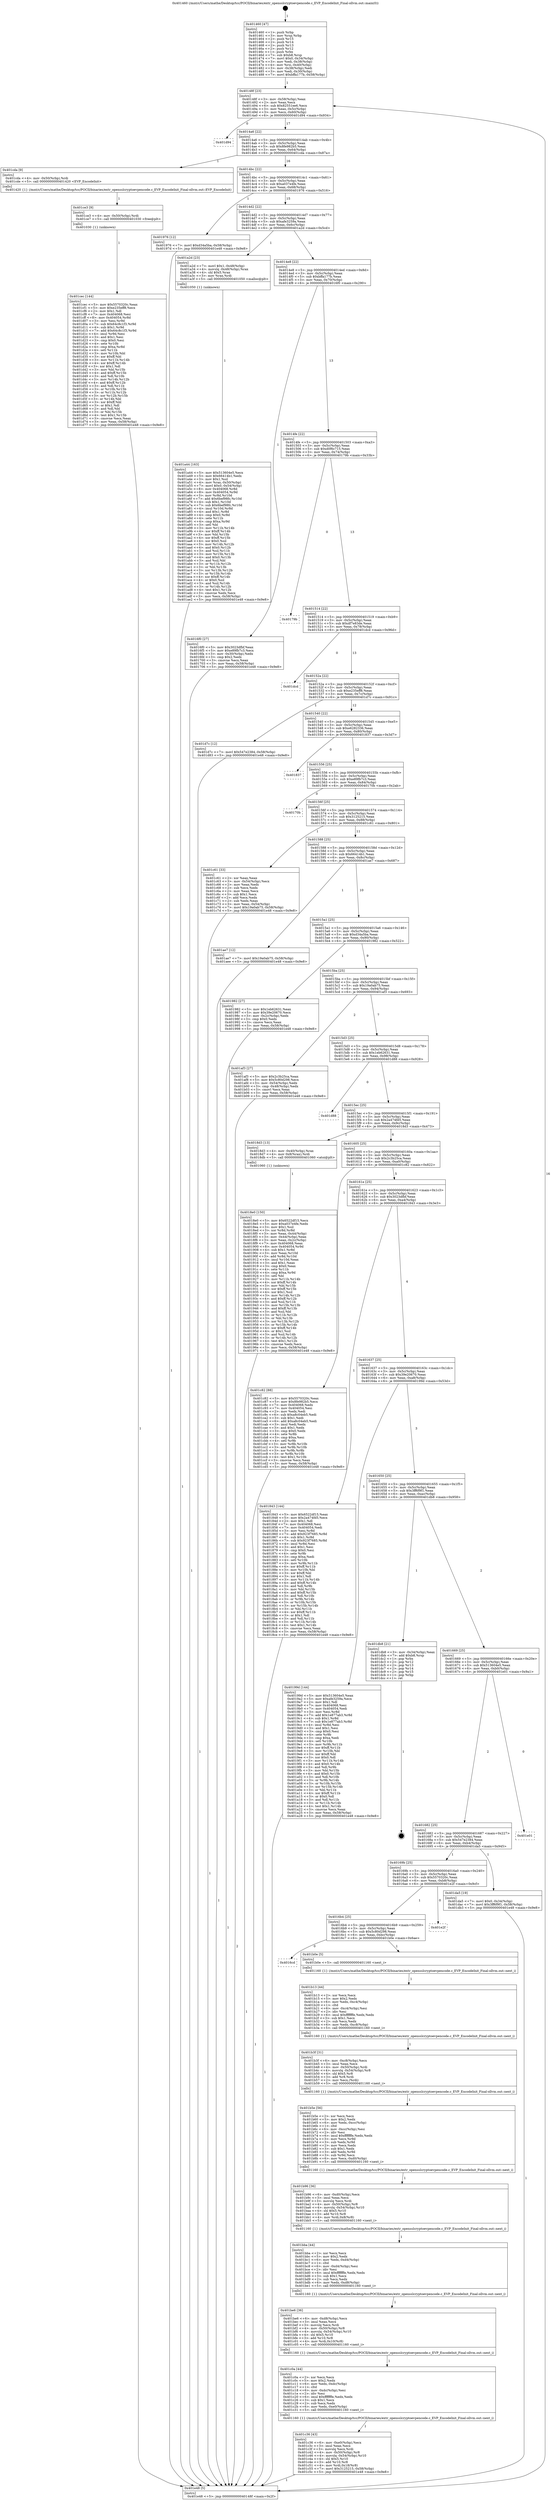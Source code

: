 digraph "0x401460" {
  label = "0x401460 (/mnt/c/Users/mathe/Desktop/tcc/POCII/binaries/extr_opensslcryptoevpencode.c_EVP_EncodeInit_Final-ollvm.out::main(0))"
  labelloc = "t"
  node[shape=record]

  Entry [label="",width=0.3,height=0.3,shape=circle,fillcolor=black,style=filled]
  "0x40148f" [label="{
     0x40148f [23]\l
     | [instrs]\l
     &nbsp;&nbsp;0x40148f \<+3\>: mov -0x58(%rbp),%eax\l
     &nbsp;&nbsp;0x401492 \<+2\>: mov %eax,%ecx\l
     &nbsp;&nbsp;0x401494 \<+6\>: sub $0x82551ee6,%ecx\l
     &nbsp;&nbsp;0x40149a \<+3\>: mov %eax,-0x5c(%rbp)\l
     &nbsp;&nbsp;0x40149d \<+3\>: mov %ecx,-0x60(%rbp)\l
     &nbsp;&nbsp;0x4014a0 \<+6\>: je 0000000000401d94 \<main+0x934\>\l
  }"]
  "0x401d94" [label="{
     0x401d94\l
  }", style=dashed]
  "0x4014a6" [label="{
     0x4014a6 [22]\l
     | [instrs]\l
     &nbsp;&nbsp;0x4014a6 \<+5\>: jmp 00000000004014ab \<main+0x4b\>\l
     &nbsp;&nbsp;0x4014ab \<+3\>: mov -0x5c(%rbp),%eax\l
     &nbsp;&nbsp;0x4014ae \<+5\>: sub $0x8fe982b5,%eax\l
     &nbsp;&nbsp;0x4014b3 \<+3\>: mov %eax,-0x64(%rbp)\l
     &nbsp;&nbsp;0x4014b6 \<+6\>: je 0000000000401cda \<main+0x87a\>\l
  }"]
  Exit [label="",width=0.3,height=0.3,shape=circle,fillcolor=black,style=filled,peripheries=2]
  "0x401cda" [label="{
     0x401cda [9]\l
     | [instrs]\l
     &nbsp;&nbsp;0x401cda \<+4\>: mov -0x50(%rbp),%rdi\l
     &nbsp;&nbsp;0x401cde \<+5\>: call 0000000000401420 \<EVP_EncodeInit\>\l
     | [calls]\l
     &nbsp;&nbsp;0x401420 \{1\} (/mnt/c/Users/mathe/Desktop/tcc/POCII/binaries/extr_opensslcryptoevpencode.c_EVP_EncodeInit_Final-ollvm.out::EVP_EncodeInit)\l
  }"]
  "0x4014bc" [label="{
     0x4014bc [22]\l
     | [instrs]\l
     &nbsp;&nbsp;0x4014bc \<+5\>: jmp 00000000004014c1 \<main+0x61\>\l
     &nbsp;&nbsp;0x4014c1 \<+3\>: mov -0x5c(%rbp),%eax\l
     &nbsp;&nbsp;0x4014c4 \<+5\>: sub $0xa037e4fe,%eax\l
     &nbsp;&nbsp;0x4014c9 \<+3\>: mov %eax,-0x68(%rbp)\l
     &nbsp;&nbsp;0x4014cc \<+6\>: je 0000000000401976 \<main+0x516\>\l
  }"]
  "0x401cec" [label="{
     0x401cec [144]\l
     | [instrs]\l
     &nbsp;&nbsp;0x401cec \<+5\>: mov $0x5570320c,%eax\l
     &nbsp;&nbsp;0x401cf1 \<+5\>: mov $0xe235eff8,%ecx\l
     &nbsp;&nbsp;0x401cf6 \<+2\>: mov $0x1,%dl\l
     &nbsp;&nbsp;0x401cf8 \<+7\>: mov 0x404068,%esi\l
     &nbsp;&nbsp;0x401cff \<+8\>: mov 0x404054,%r8d\l
     &nbsp;&nbsp;0x401d07 \<+3\>: mov %esi,%r9d\l
     &nbsp;&nbsp;0x401d0a \<+7\>: sub $0x64c8c1f3,%r9d\l
     &nbsp;&nbsp;0x401d11 \<+4\>: sub $0x1,%r9d\l
     &nbsp;&nbsp;0x401d15 \<+7\>: add $0x64c8c1f3,%r9d\l
     &nbsp;&nbsp;0x401d1c \<+4\>: imul %r9d,%esi\l
     &nbsp;&nbsp;0x401d20 \<+3\>: and $0x1,%esi\l
     &nbsp;&nbsp;0x401d23 \<+3\>: cmp $0x0,%esi\l
     &nbsp;&nbsp;0x401d26 \<+4\>: sete %r10b\l
     &nbsp;&nbsp;0x401d2a \<+4\>: cmp $0xa,%r8d\l
     &nbsp;&nbsp;0x401d2e \<+4\>: setl %r11b\l
     &nbsp;&nbsp;0x401d32 \<+3\>: mov %r10b,%bl\l
     &nbsp;&nbsp;0x401d35 \<+3\>: xor $0xff,%bl\l
     &nbsp;&nbsp;0x401d38 \<+3\>: mov %r11b,%r14b\l
     &nbsp;&nbsp;0x401d3b \<+4\>: xor $0xff,%r14b\l
     &nbsp;&nbsp;0x401d3f \<+3\>: xor $0x1,%dl\l
     &nbsp;&nbsp;0x401d42 \<+3\>: mov %bl,%r15b\l
     &nbsp;&nbsp;0x401d45 \<+4\>: and $0xff,%r15b\l
     &nbsp;&nbsp;0x401d49 \<+3\>: and %dl,%r10b\l
     &nbsp;&nbsp;0x401d4c \<+3\>: mov %r14b,%r12b\l
     &nbsp;&nbsp;0x401d4f \<+4\>: and $0xff,%r12b\l
     &nbsp;&nbsp;0x401d53 \<+3\>: and %dl,%r11b\l
     &nbsp;&nbsp;0x401d56 \<+3\>: or %r10b,%r15b\l
     &nbsp;&nbsp;0x401d59 \<+3\>: or %r11b,%r12b\l
     &nbsp;&nbsp;0x401d5c \<+3\>: xor %r12b,%r15b\l
     &nbsp;&nbsp;0x401d5f \<+3\>: or %r14b,%bl\l
     &nbsp;&nbsp;0x401d62 \<+3\>: xor $0xff,%bl\l
     &nbsp;&nbsp;0x401d65 \<+3\>: or $0x1,%dl\l
     &nbsp;&nbsp;0x401d68 \<+2\>: and %dl,%bl\l
     &nbsp;&nbsp;0x401d6a \<+3\>: or %bl,%r15b\l
     &nbsp;&nbsp;0x401d6d \<+4\>: test $0x1,%r15b\l
     &nbsp;&nbsp;0x401d71 \<+3\>: cmovne %ecx,%eax\l
     &nbsp;&nbsp;0x401d74 \<+3\>: mov %eax,-0x58(%rbp)\l
     &nbsp;&nbsp;0x401d77 \<+5\>: jmp 0000000000401e48 \<main+0x9e8\>\l
  }"]
  "0x401976" [label="{
     0x401976 [12]\l
     | [instrs]\l
     &nbsp;&nbsp;0x401976 \<+7\>: movl $0xd34a5ba,-0x58(%rbp)\l
     &nbsp;&nbsp;0x40197d \<+5\>: jmp 0000000000401e48 \<main+0x9e8\>\l
  }"]
  "0x4014d2" [label="{
     0x4014d2 [22]\l
     | [instrs]\l
     &nbsp;&nbsp;0x4014d2 \<+5\>: jmp 00000000004014d7 \<main+0x77\>\l
     &nbsp;&nbsp;0x4014d7 \<+3\>: mov -0x5c(%rbp),%eax\l
     &nbsp;&nbsp;0x4014da \<+5\>: sub $0xafe3259a,%eax\l
     &nbsp;&nbsp;0x4014df \<+3\>: mov %eax,-0x6c(%rbp)\l
     &nbsp;&nbsp;0x4014e2 \<+6\>: je 0000000000401a2d \<main+0x5cd\>\l
  }"]
  "0x401ce3" [label="{
     0x401ce3 [9]\l
     | [instrs]\l
     &nbsp;&nbsp;0x401ce3 \<+4\>: mov -0x50(%rbp),%rdi\l
     &nbsp;&nbsp;0x401ce7 \<+5\>: call 0000000000401030 \<free@plt\>\l
     | [calls]\l
     &nbsp;&nbsp;0x401030 \{1\} (unknown)\l
  }"]
  "0x401a2d" [label="{
     0x401a2d [23]\l
     | [instrs]\l
     &nbsp;&nbsp;0x401a2d \<+7\>: movl $0x1,-0x48(%rbp)\l
     &nbsp;&nbsp;0x401a34 \<+4\>: movslq -0x48(%rbp),%rax\l
     &nbsp;&nbsp;0x401a38 \<+4\>: shl $0x5,%rax\l
     &nbsp;&nbsp;0x401a3c \<+3\>: mov %rax,%rdi\l
     &nbsp;&nbsp;0x401a3f \<+5\>: call 0000000000401050 \<malloc@plt\>\l
     | [calls]\l
     &nbsp;&nbsp;0x401050 \{1\} (unknown)\l
  }"]
  "0x4014e8" [label="{
     0x4014e8 [22]\l
     | [instrs]\l
     &nbsp;&nbsp;0x4014e8 \<+5\>: jmp 00000000004014ed \<main+0x8d\>\l
     &nbsp;&nbsp;0x4014ed \<+3\>: mov -0x5c(%rbp),%eax\l
     &nbsp;&nbsp;0x4014f0 \<+5\>: sub $0xbffa177b,%eax\l
     &nbsp;&nbsp;0x4014f5 \<+3\>: mov %eax,-0x70(%rbp)\l
     &nbsp;&nbsp;0x4014f8 \<+6\>: je 00000000004016f0 \<main+0x290\>\l
  }"]
  "0x401c36" [label="{
     0x401c36 [43]\l
     | [instrs]\l
     &nbsp;&nbsp;0x401c36 \<+6\>: mov -0xe0(%rbp),%ecx\l
     &nbsp;&nbsp;0x401c3c \<+3\>: imul %eax,%ecx\l
     &nbsp;&nbsp;0x401c3f \<+3\>: movslq %ecx,%rdi\l
     &nbsp;&nbsp;0x401c42 \<+4\>: mov -0x50(%rbp),%r8\l
     &nbsp;&nbsp;0x401c46 \<+4\>: movslq -0x54(%rbp),%r10\l
     &nbsp;&nbsp;0x401c4a \<+4\>: shl $0x5,%r10\l
     &nbsp;&nbsp;0x401c4e \<+3\>: add %r10,%r8\l
     &nbsp;&nbsp;0x401c51 \<+4\>: mov %rdi,0x18(%r8)\l
     &nbsp;&nbsp;0x401c55 \<+7\>: movl $0x3125215,-0x58(%rbp)\l
     &nbsp;&nbsp;0x401c5c \<+5\>: jmp 0000000000401e48 \<main+0x9e8\>\l
  }"]
  "0x4016f0" [label="{
     0x4016f0 [27]\l
     | [instrs]\l
     &nbsp;&nbsp;0x4016f0 \<+5\>: mov $0x3023dfbf,%eax\l
     &nbsp;&nbsp;0x4016f5 \<+5\>: mov $0xe89fb7c3,%ecx\l
     &nbsp;&nbsp;0x4016fa \<+3\>: mov -0x30(%rbp),%edx\l
     &nbsp;&nbsp;0x4016fd \<+3\>: cmp $0x2,%edx\l
     &nbsp;&nbsp;0x401700 \<+3\>: cmovne %ecx,%eax\l
     &nbsp;&nbsp;0x401703 \<+3\>: mov %eax,-0x58(%rbp)\l
     &nbsp;&nbsp;0x401706 \<+5\>: jmp 0000000000401e48 \<main+0x9e8\>\l
  }"]
  "0x4014fe" [label="{
     0x4014fe [22]\l
     | [instrs]\l
     &nbsp;&nbsp;0x4014fe \<+5\>: jmp 0000000000401503 \<main+0xa3\>\l
     &nbsp;&nbsp;0x401503 \<+3\>: mov -0x5c(%rbp),%eax\l
     &nbsp;&nbsp;0x401506 \<+5\>: sub $0xd0f6c715,%eax\l
     &nbsp;&nbsp;0x40150b \<+3\>: mov %eax,-0x74(%rbp)\l
     &nbsp;&nbsp;0x40150e \<+6\>: je 000000000040179b \<main+0x33b\>\l
  }"]
  "0x401e48" [label="{
     0x401e48 [5]\l
     | [instrs]\l
     &nbsp;&nbsp;0x401e48 \<+5\>: jmp 000000000040148f \<main+0x2f\>\l
  }"]
  "0x401460" [label="{
     0x401460 [47]\l
     | [instrs]\l
     &nbsp;&nbsp;0x401460 \<+1\>: push %rbp\l
     &nbsp;&nbsp;0x401461 \<+3\>: mov %rsp,%rbp\l
     &nbsp;&nbsp;0x401464 \<+2\>: push %r15\l
     &nbsp;&nbsp;0x401466 \<+2\>: push %r14\l
     &nbsp;&nbsp;0x401468 \<+2\>: push %r13\l
     &nbsp;&nbsp;0x40146a \<+2\>: push %r12\l
     &nbsp;&nbsp;0x40146c \<+1\>: push %rbx\l
     &nbsp;&nbsp;0x40146d \<+7\>: sub $0xb8,%rsp\l
     &nbsp;&nbsp;0x401474 \<+7\>: movl $0x0,-0x34(%rbp)\l
     &nbsp;&nbsp;0x40147b \<+3\>: mov %edi,-0x38(%rbp)\l
     &nbsp;&nbsp;0x40147e \<+4\>: mov %rsi,-0x40(%rbp)\l
     &nbsp;&nbsp;0x401482 \<+3\>: mov -0x38(%rbp),%edi\l
     &nbsp;&nbsp;0x401485 \<+3\>: mov %edi,-0x30(%rbp)\l
     &nbsp;&nbsp;0x401488 \<+7\>: movl $0xbffa177b,-0x58(%rbp)\l
  }"]
  "0x401c0a" [label="{
     0x401c0a [44]\l
     | [instrs]\l
     &nbsp;&nbsp;0x401c0a \<+2\>: xor %ecx,%ecx\l
     &nbsp;&nbsp;0x401c0c \<+5\>: mov $0x2,%edx\l
     &nbsp;&nbsp;0x401c11 \<+6\>: mov %edx,-0xdc(%rbp)\l
     &nbsp;&nbsp;0x401c17 \<+1\>: cltd\l
     &nbsp;&nbsp;0x401c18 \<+6\>: mov -0xdc(%rbp),%esi\l
     &nbsp;&nbsp;0x401c1e \<+2\>: idiv %esi\l
     &nbsp;&nbsp;0x401c20 \<+6\>: imul $0xfffffffe,%edx,%edx\l
     &nbsp;&nbsp;0x401c26 \<+3\>: sub $0x1,%ecx\l
     &nbsp;&nbsp;0x401c29 \<+2\>: sub %ecx,%edx\l
     &nbsp;&nbsp;0x401c2b \<+6\>: mov %edx,-0xe0(%rbp)\l
     &nbsp;&nbsp;0x401c31 \<+5\>: call 0000000000401160 \<next_i\>\l
     | [calls]\l
     &nbsp;&nbsp;0x401160 \{1\} (/mnt/c/Users/mathe/Desktop/tcc/POCII/binaries/extr_opensslcryptoevpencode.c_EVP_EncodeInit_Final-ollvm.out::next_i)\l
  }"]
  "0x40179b" [label="{
     0x40179b\l
  }", style=dashed]
  "0x401514" [label="{
     0x401514 [22]\l
     | [instrs]\l
     &nbsp;&nbsp;0x401514 \<+5\>: jmp 0000000000401519 \<main+0xb9\>\l
     &nbsp;&nbsp;0x401519 \<+3\>: mov -0x5c(%rbp),%eax\l
     &nbsp;&nbsp;0x40151c \<+5\>: sub $0xdf7e83de,%eax\l
     &nbsp;&nbsp;0x401521 \<+3\>: mov %eax,-0x78(%rbp)\l
     &nbsp;&nbsp;0x401524 \<+6\>: je 0000000000401dcd \<main+0x96d\>\l
  }"]
  "0x401be6" [label="{
     0x401be6 [36]\l
     | [instrs]\l
     &nbsp;&nbsp;0x401be6 \<+6\>: mov -0xd8(%rbp),%ecx\l
     &nbsp;&nbsp;0x401bec \<+3\>: imul %eax,%ecx\l
     &nbsp;&nbsp;0x401bef \<+3\>: movslq %ecx,%rdi\l
     &nbsp;&nbsp;0x401bf2 \<+4\>: mov -0x50(%rbp),%r8\l
     &nbsp;&nbsp;0x401bf6 \<+4\>: movslq -0x54(%rbp),%r10\l
     &nbsp;&nbsp;0x401bfa \<+4\>: shl $0x5,%r10\l
     &nbsp;&nbsp;0x401bfe \<+3\>: add %r10,%r8\l
     &nbsp;&nbsp;0x401c01 \<+4\>: mov %rdi,0x10(%r8)\l
     &nbsp;&nbsp;0x401c05 \<+5\>: call 0000000000401160 \<next_i\>\l
     | [calls]\l
     &nbsp;&nbsp;0x401160 \{1\} (/mnt/c/Users/mathe/Desktop/tcc/POCII/binaries/extr_opensslcryptoevpencode.c_EVP_EncodeInit_Final-ollvm.out::next_i)\l
  }"]
  "0x401dcd" [label="{
     0x401dcd\l
  }", style=dashed]
  "0x40152a" [label="{
     0x40152a [22]\l
     | [instrs]\l
     &nbsp;&nbsp;0x40152a \<+5\>: jmp 000000000040152f \<main+0xcf\>\l
     &nbsp;&nbsp;0x40152f \<+3\>: mov -0x5c(%rbp),%eax\l
     &nbsp;&nbsp;0x401532 \<+5\>: sub $0xe235eff8,%eax\l
     &nbsp;&nbsp;0x401537 \<+3\>: mov %eax,-0x7c(%rbp)\l
     &nbsp;&nbsp;0x40153a \<+6\>: je 0000000000401d7c \<main+0x91c\>\l
  }"]
  "0x401bba" [label="{
     0x401bba [44]\l
     | [instrs]\l
     &nbsp;&nbsp;0x401bba \<+2\>: xor %ecx,%ecx\l
     &nbsp;&nbsp;0x401bbc \<+5\>: mov $0x2,%edx\l
     &nbsp;&nbsp;0x401bc1 \<+6\>: mov %edx,-0xd4(%rbp)\l
     &nbsp;&nbsp;0x401bc7 \<+1\>: cltd\l
     &nbsp;&nbsp;0x401bc8 \<+6\>: mov -0xd4(%rbp),%esi\l
     &nbsp;&nbsp;0x401bce \<+2\>: idiv %esi\l
     &nbsp;&nbsp;0x401bd0 \<+6\>: imul $0xfffffffe,%edx,%edx\l
     &nbsp;&nbsp;0x401bd6 \<+3\>: sub $0x1,%ecx\l
     &nbsp;&nbsp;0x401bd9 \<+2\>: sub %ecx,%edx\l
     &nbsp;&nbsp;0x401bdb \<+6\>: mov %edx,-0xd8(%rbp)\l
     &nbsp;&nbsp;0x401be1 \<+5\>: call 0000000000401160 \<next_i\>\l
     | [calls]\l
     &nbsp;&nbsp;0x401160 \{1\} (/mnt/c/Users/mathe/Desktop/tcc/POCII/binaries/extr_opensslcryptoevpencode.c_EVP_EncodeInit_Final-ollvm.out::next_i)\l
  }"]
  "0x401d7c" [label="{
     0x401d7c [12]\l
     | [instrs]\l
     &nbsp;&nbsp;0x401d7c \<+7\>: movl $0x547e2384,-0x58(%rbp)\l
     &nbsp;&nbsp;0x401d83 \<+5\>: jmp 0000000000401e48 \<main+0x9e8\>\l
  }"]
  "0x401540" [label="{
     0x401540 [22]\l
     | [instrs]\l
     &nbsp;&nbsp;0x401540 \<+5\>: jmp 0000000000401545 \<main+0xe5\>\l
     &nbsp;&nbsp;0x401545 \<+3\>: mov -0x5c(%rbp),%eax\l
     &nbsp;&nbsp;0x401548 \<+5\>: sub $0xe6282336,%eax\l
     &nbsp;&nbsp;0x40154d \<+3\>: mov %eax,-0x80(%rbp)\l
     &nbsp;&nbsp;0x401550 \<+6\>: je 0000000000401837 \<main+0x3d7\>\l
  }"]
  "0x401b96" [label="{
     0x401b96 [36]\l
     | [instrs]\l
     &nbsp;&nbsp;0x401b96 \<+6\>: mov -0xd0(%rbp),%ecx\l
     &nbsp;&nbsp;0x401b9c \<+3\>: imul %eax,%ecx\l
     &nbsp;&nbsp;0x401b9f \<+3\>: movslq %ecx,%rdi\l
     &nbsp;&nbsp;0x401ba2 \<+4\>: mov -0x50(%rbp),%r8\l
     &nbsp;&nbsp;0x401ba6 \<+4\>: movslq -0x54(%rbp),%r10\l
     &nbsp;&nbsp;0x401baa \<+4\>: shl $0x5,%r10\l
     &nbsp;&nbsp;0x401bae \<+3\>: add %r10,%r8\l
     &nbsp;&nbsp;0x401bb1 \<+4\>: mov %rdi,0x8(%r8)\l
     &nbsp;&nbsp;0x401bb5 \<+5\>: call 0000000000401160 \<next_i\>\l
     | [calls]\l
     &nbsp;&nbsp;0x401160 \{1\} (/mnt/c/Users/mathe/Desktop/tcc/POCII/binaries/extr_opensslcryptoevpencode.c_EVP_EncodeInit_Final-ollvm.out::next_i)\l
  }"]
  "0x401837" [label="{
     0x401837\l
  }", style=dashed]
  "0x401556" [label="{
     0x401556 [25]\l
     | [instrs]\l
     &nbsp;&nbsp;0x401556 \<+5\>: jmp 000000000040155b \<main+0xfb\>\l
     &nbsp;&nbsp;0x40155b \<+3\>: mov -0x5c(%rbp),%eax\l
     &nbsp;&nbsp;0x40155e \<+5\>: sub $0xe89fb7c3,%eax\l
     &nbsp;&nbsp;0x401563 \<+6\>: mov %eax,-0x84(%rbp)\l
     &nbsp;&nbsp;0x401569 \<+6\>: je 000000000040170b \<main+0x2ab\>\l
  }"]
  "0x401b5e" [label="{
     0x401b5e [56]\l
     | [instrs]\l
     &nbsp;&nbsp;0x401b5e \<+2\>: xor %ecx,%ecx\l
     &nbsp;&nbsp;0x401b60 \<+5\>: mov $0x2,%edx\l
     &nbsp;&nbsp;0x401b65 \<+6\>: mov %edx,-0xcc(%rbp)\l
     &nbsp;&nbsp;0x401b6b \<+1\>: cltd\l
     &nbsp;&nbsp;0x401b6c \<+6\>: mov -0xcc(%rbp),%esi\l
     &nbsp;&nbsp;0x401b72 \<+2\>: idiv %esi\l
     &nbsp;&nbsp;0x401b74 \<+6\>: imul $0xfffffffe,%edx,%edx\l
     &nbsp;&nbsp;0x401b7a \<+3\>: mov %ecx,%r9d\l
     &nbsp;&nbsp;0x401b7d \<+3\>: sub %edx,%r9d\l
     &nbsp;&nbsp;0x401b80 \<+2\>: mov %ecx,%edx\l
     &nbsp;&nbsp;0x401b82 \<+3\>: sub $0x1,%edx\l
     &nbsp;&nbsp;0x401b85 \<+3\>: add %edx,%r9d\l
     &nbsp;&nbsp;0x401b88 \<+3\>: sub %r9d,%ecx\l
     &nbsp;&nbsp;0x401b8b \<+6\>: mov %ecx,-0xd0(%rbp)\l
     &nbsp;&nbsp;0x401b91 \<+5\>: call 0000000000401160 \<next_i\>\l
     | [calls]\l
     &nbsp;&nbsp;0x401160 \{1\} (/mnt/c/Users/mathe/Desktop/tcc/POCII/binaries/extr_opensslcryptoevpencode.c_EVP_EncodeInit_Final-ollvm.out::next_i)\l
  }"]
  "0x40170b" [label="{
     0x40170b\l
  }", style=dashed]
  "0x40156f" [label="{
     0x40156f [25]\l
     | [instrs]\l
     &nbsp;&nbsp;0x40156f \<+5\>: jmp 0000000000401574 \<main+0x114\>\l
     &nbsp;&nbsp;0x401574 \<+3\>: mov -0x5c(%rbp),%eax\l
     &nbsp;&nbsp;0x401577 \<+5\>: sub $0x3125215,%eax\l
     &nbsp;&nbsp;0x40157c \<+6\>: mov %eax,-0x88(%rbp)\l
     &nbsp;&nbsp;0x401582 \<+6\>: je 0000000000401c61 \<main+0x801\>\l
  }"]
  "0x401b3f" [label="{
     0x401b3f [31]\l
     | [instrs]\l
     &nbsp;&nbsp;0x401b3f \<+6\>: mov -0xc8(%rbp),%ecx\l
     &nbsp;&nbsp;0x401b45 \<+3\>: imul %eax,%ecx\l
     &nbsp;&nbsp;0x401b48 \<+4\>: mov -0x50(%rbp),%rdi\l
     &nbsp;&nbsp;0x401b4c \<+4\>: movslq -0x54(%rbp),%r8\l
     &nbsp;&nbsp;0x401b50 \<+4\>: shl $0x5,%r8\l
     &nbsp;&nbsp;0x401b54 \<+3\>: add %r8,%rdi\l
     &nbsp;&nbsp;0x401b57 \<+2\>: mov %ecx,(%rdi)\l
     &nbsp;&nbsp;0x401b59 \<+5\>: call 0000000000401160 \<next_i\>\l
     | [calls]\l
     &nbsp;&nbsp;0x401160 \{1\} (/mnt/c/Users/mathe/Desktop/tcc/POCII/binaries/extr_opensslcryptoevpencode.c_EVP_EncodeInit_Final-ollvm.out::next_i)\l
  }"]
  "0x401c61" [label="{
     0x401c61 [33]\l
     | [instrs]\l
     &nbsp;&nbsp;0x401c61 \<+2\>: xor %eax,%eax\l
     &nbsp;&nbsp;0x401c63 \<+3\>: mov -0x54(%rbp),%ecx\l
     &nbsp;&nbsp;0x401c66 \<+2\>: mov %eax,%edx\l
     &nbsp;&nbsp;0x401c68 \<+2\>: sub %ecx,%edx\l
     &nbsp;&nbsp;0x401c6a \<+2\>: mov %eax,%ecx\l
     &nbsp;&nbsp;0x401c6c \<+3\>: sub $0x1,%ecx\l
     &nbsp;&nbsp;0x401c6f \<+2\>: add %ecx,%edx\l
     &nbsp;&nbsp;0x401c71 \<+2\>: sub %edx,%eax\l
     &nbsp;&nbsp;0x401c73 \<+3\>: mov %eax,-0x54(%rbp)\l
     &nbsp;&nbsp;0x401c76 \<+7\>: movl $0x19a0ab75,-0x58(%rbp)\l
     &nbsp;&nbsp;0x401c7d \<+5\>: jmp 0000000000401e48 \<main+0x9e8\>\l
  }"]
  "0x401588" [label="{
     0x401588 [25]\l
     | [instrs]\l
     &nbsp;&nbsp;0x401588 \<+5\>: jmp 000000000040158d \<main+0x12d\>\l
     &nbsp;&nbsp;0x40158d \<+3\>: mov -0x5c(%rbp),%eax\l
     &nbsp;&nbsp;0x401590 \<+5\>: sub $0x66414b1,%eax\l
     &nbsp;&nbsp;0x401595 \<+6\>: mov %eax,-0x8c(%rbp)\l
     &nbsp;&nbsp;0x40159b \<+6\>: je 0000000000401ae7 \<main+0x687\>\l
  }"]
  "0x401b13" [label="{
     0x401b13 [44]\l
     | [instrs]\l
     &nbsp;&nbsp;0x401b13 \<+2\>: xor %ecx,%ecx\l
     &nbsp;&nbsp;0x401b15 \<+5\>: mov $0x2,%edx\l
     &nbsp;&nbsp;0x401b1a \<+6\>: mov %edx,-0xc4(%rbp)\l
     &nbsp;&nbsp;0x401b20 \<+1\>: cltd\l
     &nbsp;&nbsp;0x401b21 \<+6\>: mov -0xc4(%rbp),%esi\l
     &nbsp;&nbsp;0x401b27 \<+2\>: idiv %esi\l
     &nbsp;&nbsp;0x401b29 \<+6\>: imul $0xfffffffe,%edx,%edx\l
     &nbsp;&nbsp;0x401b2f \<+3\>: sub $0x1,%ecx\l
     &nbsp;&nbsp;0x401b32 \<+2\>: sub %ecx,%edx\l
     &nbsp;&nbsp;0x401b34 \<+6\>: mov %edx,-0xc8(%rbp)\l
     &nbsp;&nbsp;0x401b3a \<+5\>: call 0000000000401160 \<next_i\>\l
     | [calls]\l
     &nbsp;&nbsp;0x401160 \{1\} (/mnt/c/Users/mathe/Desktop/tcc/POCII/binaries/extr_opensslcryptoevpencode.c_EVP_EncodeInit_Final-ollvm.out::next_i)\l
  }"]
  "0x401ae7" [label="{
     0x401ae7 [12]\l
     | [instrs]\l
     &nbsp;&nbsp;0x401ae7 \<+7\>: movl $0x19a0ab75,-0x58(%rbp)\l
     &nbsp;&nbsp;0x401aee \<+5\>: jmp 0000000000401e48 \<main+0x9e8\>\l
  }"]
  "0x4015a1" [label="{
     0x4015a1 [25]\l
     | [instrs]\l
     &nbsp;&nbsp;0x4015a1 \<+5\>: jmp 00000000004015a6 \<main+0x146\>\l
     &nbsp;&nbsp;0x4015a6 \<+3\>: mov -0x5c(%rbp),%eax\l
     &nbsp;&nbsp;0x4015a9 \<+5\>: sub $0xd34a5ba,%eax\l
     &nbsp;&nbsp;0x4015ae \<+6\>: mov %eax,-0x90(%rbp)\l
     &nbsp;&nbsp;0x4015b4 \<+6\>: je 0000000000401982 \<main+0x522\>\l
  }"]
  "0x4016cd" [label="{
     0x4016cd\l
  }", style=dashed]
  "0x401982" [label="{
     0x401982 [27]\l
     | [instrs]\l
     &nbsp;&nbsp;0x401982 \<+5\>: mov $0x1eb62631,%eax\l
     &nbsp;&nbsp;0x401987 \<+5\>: mov $0x39e20670,%ecx\l
     &nbsp;&nbsp;0x40198c \<+3\>: mov -0x2c(%rbp),%edx\l
     &nbsp;&nbsp;0x40198f \<+3\>: cmp $0x0,%edx\l
     &nbsp;&nbsp;0x401992 \<+3\>: cmove %ecx,%eax\l
     &nbsp;&nbsp;0x401995 \<+3\>: mov %eax,-0x58(%rbp)\l
     &nbsp;&nbsp;0x401998 \<+5\>: jmp 0000000000401e48 \<main+0x9e8\>\l
  }"]
  "0x4015ba" [label="{
     0x4015ba [25]\l
     | [instrs]\l
     &nbsp;&nbsp;0x4015ba \<+5\>: jmp 00000000004015bf \<main+0x15f\>\l
     &nbsp;&nbsp;0x4015bf \<+3\>: mov -0x5c(%rbp),%eax\l
     &nbsp;&nbsp;0x4015c2 \<+5\>: sub $0x19a0ab75,%eax\l
     &nbsp;&nbsp;0x4015c7 \<+6\>: mov %eax,-0x94(%rbp)\l
     &nbsp;&nbsp;0x4015cd \<+6\>: je 0000000000401af3 \<main+0x693\>\l
  }"]
  "0x401b0e" [label="{
     0x401b0e [5]\l
     | [instrs]\l
     &nbsp;&nbsp;0x401b0e \<+5\>: call 0000000000401160 \<next_i\>\l
     | [calls]\l
     &nbsp;&nbsp;0x401160 \{1\} (/mnt/c/Users/mathe/Desktop/tcc/POCII/binaries/extr_opensslcryptoevpencode.c_EVP_EncodeInit_Final-ollvm.out::next_i)\l
  }"]
  "0x401af3" [label="{
     0x401af3 [27]\l
     | [instrs]\l
     &nbsp;&nbsp;0x401af3 \<+5\>: mov $0x2c3b25ca,%eax\l
     &nbsp;&nbsp;0x401af8 \<+5\>: mov $0x5c80d298,%ecx\l
     &nbsp;&nbsp;0x401afd \<+3\>: mov -0x54(%rbp),%edx\l
     &nbsp;&nbsp;0x401b00 \<+3\>: cmp -0x48(%rbp),%edx\l
     &nbsp;&nbsp;0x401b03 \<+3\>: cmovl %ecx,%eax\l
     &nbsp;&nbsp;0x401b06 \<+3\>: mov %eax,-0x58(%rbp)\l
     &nbsp;&nbsp;0x401b09 \<+5\>: jmp 0000000000401e48 \<main+0x9e8\>\l
  }"]
  "0x4015d3" [label="{
     0x4015d3 [25]\l
     | [instrs]\l
     &nbsp;&nbsp;0x4015d3 \<+5\>: jmp 00000000004015d8 \<main+0x178\>\l
     &nbsp;&nbsp;0x4015d8 \<+3\>: mov -0x5c(%rbp),%eax\l
     &nbsp;&nbsp;0x4015db \<+5\>: sub $0x1eb62631,%eax\l
     &nbsp;&nbsp;0x4015e0 \<+6\>: mov %eax,-0x98(%rbp)\l
     &nbsp;&nbsp;0x4015e6 \<+6\>: je 0000000000401d88 \<main+0x928\>\l
  }"]
  "0x4016b4" [label="{
     0x4016b4 [25]\l
     | [instrs]\l
     &nbsp;&nbsp;0x4016b4 \<+5\>: jmp 00000000004016b9 \<main+0x259\>\l
     &nbsp;&nbsp;0x4016b9 \<+3\>: mov -0x5c(%rbp),%eax\l
     &nbsp;&nbsp;0x4016bc \<+5\>: sub $0x5c80d298,%eax\l
     &nbsp;&nbsp;0x4016c1 \<+6\>: mov %eax,-0xbc(%rbp)\l
     &nbsp;&nbsp;0x4016c7 \<+6\>: je 0000000000401b0e \<main+0x6ae\>\l
  }"]
  "0x401d88" [label="{
     0x401d88\l
  }", style=dashed]
  "0x4015ec" [label="{
     0x4015ec [25]\l
     | [instrs]\l
     &nbsp;&nbsp;0x4015ec \<+5\>: jmp 00000000004015f1 \<main+0x191\>\l
     &nbsp;&nbsp;0x4015f1 \<+3\>: mov -0x5c(%rbp),%eax\l
     &nbsp;&nbsp;0x4015f4 \<+5\>: sub $0x2a474fd5,%eax\l
     &nbsp;&nbsp;0x4015f9 \<+6\>: mov %eax,-0x9c(%rbp)\l
     &nbsp;&nbsp;0x4015ff \<+6\>: je 00000000004018d3 \<main+0x473\>\l
  }"]
  "0x401e2f" [label="{
     0x401e2f\l
  }", style=dashed]
  "0x4018d3" [label="{
     0x4018d3 [13]\l
     | [instrs]\l
     &nbsp;&nbsp;0x4018d3 \<+4\>: mov -0x40(%rbp),%rax\l
     &nbsp;&nbsp;0x4018d7 \<+4\>: mov 0x8(%rax),%rdi\l
     &nbsp;&nbsp;0x4018db \<+5\>: call 0000000000401060 \<atoi@plt\>\l
     | [calls]\l
     &nbsp;&nbsp;0x401060 \{1\} (unknown)\l
  }"]
  "0x401605" [label="{
     0x401605 [25]\l
     | [instrs]\l
     &nbsp;&nbsp;0x401605 \<+5\>: jmp 000000000040160a \<main+0x1aa\>\l
     &nbsp;&nbsp;0x40160a \<+3\>: mov -0x5c(%rbp),%eax\l
     &nbsp;&nbsp;0x40160d \<+5\>: sub $0x2c3b25ca,%eax\l
     &nbsp;&nbsp;0x401612 \<+6\>: mov %eax,-0xa0(%rbp)\l
     &nbsp;&nbsp;0x401618 \<+6\>: je 0000000000401c82 \<main+0x822\>\l
  }"]
  "0x40169b" [label="{
     0x40169b [25]\l
     | [instrs]\l
     &nbsp;&nbsp;0x40169b \<+5\>: jmp 00000000004016a0 \<main+0x240\>\l
     &nbsp;&nbsp;0x4016a0 \<+3\>: mov -0x5c(%rbp),%eax\l
     &nbsp;&nbsp;0x4016a3 \<+5\>: sub $0x5570320c,%eax\l
     &nbsp;&nbsp;0x4016a8 \<+6\>: mov %eax,-0xb8(%rbp)\l
     &nbsp;&nbsp;0x4016ae \<+6\>: je 0000000000401e2f \<main+0x9cf\>\l
  }"]
  "0x401c82" [label="{
     0x401c82 [88]\l
     | [instrs]\l
     &nbsp;&nbsp;0x401c82 \<+5\>: mov $0x5570320c,%eax\l
     &nbsp;&nbsp;0x401c87 \<+5\>: mov $0x8fe982b5,%ecx\l
     &nbsp;&nbsp;0x401c8c \<+7\>: mov 0x404068,%edx\l
     &nbsp;&nbsp;0x401c93 \<+7\>: mov 0x404054,%esi\l
     &nbsp;&nbsp;0x401c9a \<+2\>: mov %edx,%edi\l
     &nbsp;&nbsp;0x401c9c \<+6\>: sub $0xa8c04eb5,%edi\l
     &nbsp;&nbsp;0x401ca2 \<+3\>: sub $0x1,%edi\l
     &nbsp;&nbsp;0x401ca5 \<+6\>: add $0xa8c04eb5,%edi\l
     &nbsp;&nbsp;0x401cab \<+3\>: imul %edi,%edx\l
     &nbsp;&nbsp;0x401cae \<+3\>: and $0x1,%edx\l
     &nbsp;&nbsp;0x401cb1 \<+3\>: cmp $0x0,%edx\l
     &nbsp;&nbsp;0x401cb4 \<+4\>: sete %r8b\l
     &nbsp;&nbsp;0x401cb8 \<+3\>: cmp $0xa,%esi\l
     &nbsp;&nbsp;0x401cbb \<+4\>: setl %r9b\l
     &nbsp;&nbsp;0x401cbf \<+3\>: mov %r8b,%r10b\l
     &nbsp;&nbsp;0x401cc2 \<+3\>: and %r9b,%r10b\l
     &nbsp;&nbsp;0x401cc5 \<+3\>: xor %r9b,%r8b\l
     &nbsp;&nbsp;0x401cc8 \<+3\>: or %r8b,%r10b\l
     &nbsp;&nbsp;0x401ccb \<+4\>: test $0x1,%r10b\l
     &nbsp;&nbsp;0x401ccf \<+3\>: cmovne %ecx,%eax\l
     &nbsp;&nbsp;0x401cd2 \<+3\>: mov %eax,-0x58(%rbp)\l
     &nbsp;&nbsp;0x401cd5 \<+5\>: jmp 0000000000401e48 \<main+0x9e8\>\l
  }"]
  "0x40161e" [label="{
     0x40161e [25]\l
     | [instrs]\l
     &nbsp;&nbsp;0x40161e \<+5\>: jmp 0000000000401623 \<main+0x1c3\>\l
     &nbsp;&nbsp;0x401623 \<+3\>: mov -0x5c(%rbp),%eax\l
     &nbsp;&nbsp;0x401626 \<+5\>: sub $0x3023dfbf,%eax\l
     &nbsp;&nbsp;0x40162b \<+6\>: mov %eax,-0xa4(%rbp)\l
     &nbsp;&nbsp;0x401631 \<+6\>: je 0000000000401843 \<main+0x3e3\>\l
  }"]
  "0x401da5" [label="{
     0x401da5 [19]\l
     | [instrs]\l
     &nbsp;&nbsp;0x401da5 \<+7\>: movl $0x0,-0x34(%rbp)\l
     &nbsp;&nbsp;0x401dac \<+7\>: movl $0x3ff6f9f1,-0x58(%rbp)\l
     &nbsp;&nbsp;0x401db3 \<+5\>: jmp 0000000000401e48 \<main+0x9e8\>\l
  }"]
  "0x401843" [label="{
     0x401843 [144]\l
     | [instrs]\l
     &nbsp;&nbsp;0x401843 \<+5\>: mov $0x6522df15,%eax\l
     &nbsp;&nbsp;0x401848 \<+5\>: mov $0x2a474fd5,%ecx\l
     &nbsp;&nbsp;0x40184d \<+2\>: mov $0x1,%dl\l
     &nbsp;&nbsp;0x40184f \<+7\>: mov 0x404068,%esi\l
     &nbsp;&nbsp;0x401856 \<+7\>: mov 0x404054,%edi\l
     &nbsp;&nbsp;0x40185d \<+3\>: mov %esi,%r8d\l
     &nbsp;&nbsp;0x401860 \<+7\>: add $0x923f7685,%r8d\l
     &nbsp;&nbsp;0x401867 \<+4\>: sub $0x1,%r8d\l
     &nbsp;&nbsp;0x40186b \<+7\>: sub $0x923f7685,%r8d\l
     &nbsp;&nbsp;0x401872 \<+4\>: imul %r8d,%esi\l
     &nbsp;&nbsp;0x401876 \<+3\>: and $0x1,%esi\l
     &nbsp;&nbsp;0x401879 \<+3\>: cmp $0x0,%esi\l
     &nbsp;&nbsp;0x40187c \<+4\>: sete %r9b\l
     &nbsp;&nbsp;0x401880 \<+3\>: cmp $0xa,%edi\l
     &nbsp;&nbsp;0x401883 \<+4\>: setl %r10b\l
     &nbsp;&nbsp;0x401887 \<+3\>: mov %r9b,%r11b\l
     &nbsp;&nbsp;0x40188a \<+4\>: xor $0xff,%r11b\l
     &nbsp;&nbsp;0x40188e \<+3\>: mov %r10b,%bl\l
     &nbsp;&nbsp;0x401891 \<+3\>: xor $0xff,%bl\l
     &nbsp;&nbsp;0x401894 \<+3\>: xor $0x1,%dl\l
     &nbsp;&nbsp;0x401897 \<+3\>: mov %r11b,%r14b\l
     &nbsp;&nbsp;0x40189a \<+4\>: and $0xff,%r14b\l
     &nbsp;&nbsp;0x40189e \<+3\>: and %dl,%r9b\l
     &nbsp;&nbsp;0x4018a1 \<+3\>: mov %bl,%r15b\l
     &nbsp;&nbsp;0x4018a4 \<+4\>: and $0xff,%r15b\l
     &nbsp;&nbsp;0x4018a8 \<+3\>: and %dl,%r10b\l
     &nbsp;&nbsp;0x4018ab \<+3\>: or %r9b,%r14b\l
     &nbsp;&nbsp;0x4018ae \<+3\>: or %r10b,%r15b\l
     &nbsp;&nbsp;0x4018b1 \<+3\>: xor %r15b,%r14b\l
     &nbsp;&nbsp;0x4018b4 \<+3\>: or %bl,%r11b\l
     &nbsp;&nbsp;0x4018b7 \<+4\>: xor $0xff,%r11b\l
     &nbsp;&nbsp;0x4018bb \<+3\>: or $0x1,%dl\l
     &nbsp;&nbsp;0x4018be \<+3\>: and %dl,%r11b\l
     &nbsp;&nbsp;0x4018c1 \<+3\>: or %r11b,%r14b\l
     &nbsp;&nbsp;0x4018c4 \<+4\>: test $0x1,%r14b\l
     &nbsp;&nbsp;0x4018c8 \<+3\>: cmovne %ecx,%eax\l
     &nbsp;&nbsp;0x4018cb \<+3\>: mov %eax,-0x58(%rbp)\l
     &nbsp;&nbsp;0x4018ce \<+5\>: jmp 0000000000401e48 \<main+0x9e8\>\l
  }"]
  "0x401637" [label="{
     0x401637 [25]\l
     | [instrs]\l
     &nbsp;&nbsp;0x401637 \<+5\>: jmp 000000000040163c \<main+0x1dc\>\l
     &nbsp;&nbsp;0x40163c \<+3\>: mov -0x5c(%rbp),%eax\l
     &nbsp;&nbsp;0x40163f \<+5\>: sub $0x39e20670,%eax\l
     &nbsp;&nbsp;0x401644 \<+6\>: mov %eax,-0xa8(%rbp)\l
     &nbsp;&nbsp;0x40164a \<+6\>: je 000000000040199d \<main+0x53d\>\l
  }"]
  "0x4018e0" [label="{
     0x4018e0 [150]\l
     | [instrs]\l
     &nbsp;&nbsp;0x4018e0 \<+5\>: mov $0x6522df15,%ecx\l
     &nbsp;&nbsp;0x4018e5 \<+5\>: mov $0xa037e4fe,%edx\l
     &nbsp;&nbsp;0x4018ea \<+3\>: mov $0x1,%sil\l
     &nbsp;&nbsp;0x4018ed \<+3\>: xor %r8d,%r8d\l
     &nbsp;&nbsp;0x4018f0 \<+3\>: mov %eax,-0x44(%rbp)\l
     &nbsp;&nbsp;0x4018f3 \<+3\>: mov -0x44(%rbp),%eax\l
     &nbsp;&nbsp;0x4018f6 \<+3\>: mov %eax,-0x2c(%rbp)\l
     &nbsp;&nbsp;0x4018f9 \<+7\>: mov 0x404068,%eax\l
     &nbsp;&nbsp;0x401900 \<+8\>: mov 0x404054,%r9d\l
     &nbsp;&nbsp;0x401908 \<+4\>: sub $0x1,%r8d\l
     &nbsp;&nbsp;0x40190c \<+3\>: mov %eax,%r10d\l
     &nbsp;&nbsp;0x40190f \<+3\>: add %r8d,%r10d\l
     &nbsp;&nbsp;0x401912 \<+4\>: imul %r10d,%eax\l
     &nbsp;&nbsp;0x401916 \<+3\>: and $0x1,%eax\l
     &nbsp;&nbsp;0x401919 \<+3\>: cmp $0x0,%eax\l
     &nbsp;&nbsp;0x40191c \<+4\>: sete %r11b\l
     &nbsp;&nbsp;0x401920 \<+4\>: cmp $0xa,%r9d\l
     &nbsp;&nbsp;0x401924 \<+3\>: setl %bl\l
     &nbsp;&nbsp;0x401927 \<+3\>: mov %r11b,%r14b\l
     &nbsp;&nbsp;0x40192a \<+4\>: xor $0xff,%r14b\l
     &nbsp;&nbsp;0x40192e \<+3\>: mov %bl,%r15b\l
     &nbsp;&nbsp;0x401931 \<+4\>: xor $0xff,%r15b\l
     &nbsp;&nbsp;0x401935 \<+4\>: xor $0x1,%sil\l
     &nbsp;&nbsp;0x401939 \<+3\>: mov %r14b,%r12b\l
     &nbsp;&nbsp;0x40193c \<+4\>: and $0xff,%r12b\l
     &nbsp;&nbsp;0x401940 \<+3\>: and %sil,%r11b\l
     &nbsp;&nbsp;0x401943 \<+3\>: mov %r15b,%r13b\l
     &nbsp;&nbsp;0x401946 \<+4\>: and $0xff,%r13b\l
     &nbsp;&nbsp;0x40194a \<+3\>: and %sil,%bl\l
     &nbsp;&nbsp;0x40194d \<+3\>: or %r11b,%r12b\l
     &nbsp;&nbsp;0x401950 \<+3\>: or %bl,%r13b\l
     &nbsp;&nbsp;0x401953 \<+3\>: xor %r13b,%r12b\l
     &nbsp;&nbsp;0x401956 \<+3\>: or %r15b,%r14b\l
     &nbsp;&nbsp;0x401959 \<+4\>: xor $0xff,%r14b\l
     &nbsp;&nbsp;0x40195d \<+4\>: or $0x1,%sil\l
     &nbsp;&nbsp;0x401961 \<+3\>: and %sil,%r14b\l
     &nbsp;&nbsp;0x401964 \<+3\>: or %r14b,%r12b\l
     &nbsp;&nbsp;0x401967 \<+4\>: test $0x1,%r12b\l
     &nbsp;&nbsp;0x40196b \<+3\>: cmovne %edx,%ecx\l
     &nbsp;&nbsp;0x40196e \<+3\>: mov %ecx,-0x58(%rbp)\l
     &nbsp;&nbsp;0x401971 \<+5\>: jmp 0000000000401e48 \<main+0x9e8\>\l
  }"]
  "0x401682" [label="{
     0x401682 [25]\l
     | [instrs]\l
     &nbsp;&nbsp;0x401682 \<+5\>: jmp 0000000000401687 \<main+0x227\>\l
     &nbsp;&nbsp;0x401687 \<+3\>: mov -0x5c(%rbp),%eax\l
     &nbsp;&nbsp;0x40168a \<+5\>: sub $0x547e2384,%eax\l
     &nbsp;&nbsp;0x40168f \<+6\>: mov %eax,-0xb4(%rbp)\l
     &nbsp;&nbsp;0x401695 \<+6\>: je 0000000000401da5 \<main+0x945\>\l
  }"]
  "0x40199d" [label="{
     0x40199d [144]\l
     | [instrs]\l
     &nbsp;&nbsp;0x40199d \<+5\>: mov $0x513604e5,%eax\l
     &nbsp;&nbsp;0x4019a2 \<+5\>: mov $0xafe3259a,%ecx\l
     &nbsp;&nbsp;0x4019a7 \<+2\>: mov $0x1,%dl\l
     &nbsp;&nbsp;0x4019a9 \<+7\>: mov 0x404068,%esi\l
     &nbsp;&nbsp;0x4019b0 \<+7\>: mov 0x404054,%edi\l
     &nbsp;&nbsp;0x4019b7 \<+3\>: mov %esi,%r8d\l
     &nbsp;&nbsp;0x4019ba \<+7\>: add $0x1e877ab3,%r8d\l
     &nbsp;&nbsp;0x4019c1 \<+4\>: sub $0x1,%r8d\l
     &nbsp;&nbsp;0x4019c5 \<+7\>: sub $0x1e877ab3,%r8d\l
     &nbsp;&nbsp;0x4019cc \<+4\>: imul %r8d,%esi\l
     &nbsp;&nbsp;0x4019d0 \<+3\>: and $0x1,%esi\l
     &nbsp;&nbsp;0x4019d3 \<+3\>: cmp $0x0,%esi\l
     &nbsp;&nbsp;0x4019d6 \<+4\>: sete %r9b\l
     &nbsp;&nbsp;0x4019da \<+3\>: cmp $0xa,%edi\l
     &nbsp;&nbsp;0x4019dd \<+4\>: setl %r10b\l
     &nbsp;&nbsp;0x4019e1 \<+3\>: mov %r9b,%r11b\l
     &nbsp;&nbsp;0x4019e4 \<+4\>: xor $0xff,%r11b\l
     &nbsp;&nbsp;0x4019e8 \<+3\>: mov %r10b,%bl\l
     &nbsp;&nbsp;0x4019eb \<+3\>: xor $0xff,%bl\l
     &nbsp;&nbsp;0x4019ee \<+3\>: xor $0x0,%dl\l
     &nbsp;&nbsp;0x4019f1 \<+3\>: mov %r11b,%r14b\l
     &nbsp;&nbsp;0x4019f4 \<+4\>: and $0x0,%r14b\l
     &nbsp;&nbsp;0x4019f8 \<+3\>: and %dl,%r9b\l
     &nbsp;&nbsp;0x4019fb \<+3\>: mov %bl,%r15b\l
     &nbsp;&nbsp;0x4019fe \<+4\>: and $0x0,%r15b\l
     &nbsp;&nbsp;0x401a02 \<+3\>: and %dl,%r10b\l
     &nbsp;&nbsp;0x401a05 \<+3\>: or %r9b,%r14b\l
     &nbsp;&nbsp;0x401a08 \<+3\>: or %r10b,%r15b\l
     &nbsp;&nbsp;0x401a0b \<+3\>: xor %r15b,%r14b\l
     &nbsp;&nbsp;0x401a0e \<+3\>: or %bl,%r11b\l
     &nbsp;&nbsp;0x401a11 \<+4\>: xor $0xff,%r11b\l
     &nbsp;&nbsp;0x401a15 \<+3\>: or $0x0,%dl\l
     &nbsp;&nbsp;0x401a18 \<+3\>: and %dl,%r11b\l
     &nbsp;&nbsp;0x401a1b \<+3\>: or %r11b,%r14b\l
     &nbsp;&nbsp;0x401a1e \<+4\>: test $0x1,%r14b\l
     &nbsp;&nbsp;0x401a22 \<+3\>: cmovne %ecx,%eax\l
     &nbsp;&nbsp;0x401a25 \<+3\>: mov %eax,-0x58(%rbp)\l
     &nbsp;&nbsp;0x401a28 \<+5\>: jmp 0000000000401e48 \<main+0x9e8\>\l
  }"]
  "0x401650" [label="{
     0x401650 [25]\l
     | [instrs]\l
     &nbsp;&nbsp;0x401650 \<+5\>: jmp 0000000000401655 \<main+0x1f5\>\l
     &nbsp;&nbsp;0x401655 \<+3\>: mov -0x5c(%rbp),%eax\l
     &nbsp;&nbsp;0x401658 \<+5\>: sub $0x3ff6f9f1,%eax\l
     &nbsp;&nbsp;0x40165d \<+6\>: mov %eax,-0xac(%rbp)\l
     &nbsp;&nbsp;0x401663 \<+6\>: je 0000000000401db8 \<main+0x958\>\l
  }"]
  "0x401a44" [label="{
     0x401a44 [163]\l
     | [instrs]\l
     &nbsp;&nbsp;0x401a44 \<+5\>: mov $0x513604e5,%ecx\l
     &nbsp;&nbsp;0x401a49 \<+5\>: mov $0x66414b1,%edx\l
     &nbsp;&nbsp;0x401a4e \<+3\>: mov $0x1,%sil\l
     &nbsp;&nbsp;0x401a51 \<+4\>: mov %rax,-0x50(%rbp)\l
     &nbsp;&nbsp;0x401a55 \<+7\>: movl $0x0,-0x54(%rbp)\l
     &nbsp;&nbsp;0x401a5c \<+8\>: mov 0x404068,%r8d\l
     &nbsp;&nbsp;0x401a64 \<+8\>: mov 0x404054,%r9d\l
     &nbsp;&nbsp;0x401a6c \<+3\>: mov %r8d,%r10d\l
     &nbsp;&nbsp;0x401a6f \<+7\>: add $0x6bef98fc,%r10d\l
     &nbsp;&nbsp;0x401a76 \<+4\>: sub $0x1,%r10d\l
     &nbsp;&nbsp;0x401a7a \<+7\>: sub $0x6bef98fc,%r10d\l
     &nbsp;&nbsp;0x401a81 \<+4\>: imul %r10d,%r8d\l
     &nbsp;&nbsp;0x401a85 \<+4\>: and $0x1,%r8d\l
     &nbsp;&nbsp;0x401a89 \<+4\>: cmp $0x0,%r8d\l
     &nbsp;&nbsp;0x401a8d \<+4\>: sete %r11b\l
     &nbsp;&nbsp;0x401a91 \<+4\>: cmp $0xa,%r9d\l
     &nbsp;&nbsp;0x401a95 \<+3\>: setl %bl\l
     &nbsp;&nbsp;0x401a98 \<+3\>: mov %r11b,%r14b\l
     &nbsp;&nbsp;0x401a9b \<+4\>: xor $0xff,%r14b\l
     &nbsp;&nbsp;0x401a9f \<+3\>: mov %bl,%r15b\l
     &nbsp;&nbsp;0x401aa2 \<+4\>: xor $0xff,%r15b\l
     &nbsp;&nbsp;0x401aa6 \<+4\>: xor $0x0,%sil\l
     &nbsp;&nbsp;0x401aaa \<+3\>: mov %r14b,%r12b\l
     &nbsp;&nbsp;0x401aad \<+4\>: and $0x0,%r12b\l
     &nbsp;&nbsp;0x401ab1 \<+3\>: and %sil,%r11b\l
     &nbsp;&nbsp;0x401ab4 \<+3\>: mov %r15b,%r13b\l
     &nbsp;&nbsp;0x401ab7 \<+4\>: and $0x0,%r13b\l
     &nbsp;&nbsp;0x401abb \<+3\>: and %sil,%bl\l
     &nbsp;&nbsp;0x401abe \<+3\>: or %r11b,%r12b\l
     &nbsp;&nbsp;0x401ac1 \<+3\>: or %bl,%r13b\l
     &nbsp;&nbsp;0x401ac4 \<+3\>: xor %r13b,%r12b\l
     &nbsp;&nbsp;0x401ac7 \<+3\>: or %r15b,%r14b\l
     &nbsp;&nbsp;0x401aca \<+4\>: xor $0xff,%r14b\l
     &nbsp;&nbsp;0x401ace \<+4\>: or $0x0,%sil\l
     &nbsp;&nbsp;0x401ad2 \<+3\>: and %sil,%r14b\l
     &nbsp;&nbsp;0x401ad5 \<+3\>: or %r14b,%r12b\l
     &nbsp;&nbsp;0x401ad8 \<+4\>: test $0x1,%r12b\l
     &nbsp;&nbsp;0x401adc \<+3\>: cmovne %edx,%ecx\l
     &nbsp;&nbsp;0x401adf \<+3\>: mov %ecx,-0x58(%rbp)\l
     &nbsp;&nbsp;0x401ae2 \<+5\>: jmp 0000000000401e48 \<main+0x9e8\>\l
  }"]
  "0x401e01" [label="{
     0x401e01\l
  }", style=dashed]
  "0x401db8" [label="{
     0x401db8 [21]\l
     | [instrs]\l
     &nbsp;&nbsp;0x401db8 \<+3\>: mov -0x34(%rbp),%eax\l
     &nbsp;&nbsp;0x401dbb \<+7\>: add $0xb8,%rsp\l
     &nbsp;&nbsp;0x401dc2 \<+1\>: pop %rbx\l
     &nbsp;&nbsp;0x401dc3 \<+2\>: pop %r12\l
     &nbsp;&nbsp;0x401dc5 \<+2\>: pop %r13\l
     &nbsp;&nbsp;0x401dc7 \<+2\>: pop %r14\l
     &nbsp;&nbsp;0x401dc9 \<+2\>: pop %r15\l
     &nbsp;&nbsp;0x401dcb \<+1\>: pop %rbp\l
     &nbsp;&nbsp;0x401dcc \<+1\>: ret\l
  }"]
  "0x401669" [label="{
     0x401669 [25]\l
     | [instrs]\l
     &nbsp;&nbsp;0x401669 \<+5\>: jmp 000000000040166e \<main+0x20e\>\l
     &nbsp;&nbsp;0x40166e \<+3\>: mov -0x5c(%rbp),%eax\l
     &nbsp;&nbsp;0x401671 \<+5\>: sub $0x513604e5,%eax\l
     &nbsp;&nbsp;0x401676 \<+6\>: mov %eax,-0xb0(%rbp)\l
     &nbsp;&nbsp;0x40167c \<+6\>: je 0000000000401e01 \<main+0x9a1\>\l
  }"]
  Entry -> "0x401460" [label=" 1"]
  "0x40148f" -> "0x401d94" [label=" 0"]
  "0x40148f" -> "0x4014a6" [label=" 17"]
  "0x401db8" -> Exit [label=" 1"]
  "0x4014a6" -> "0x401cda" [label=" 1"]
  "0x4014a6" -> "0x4014bc" [label=" 16"]
  "0x401da5" -> "0x401e48" [label=" 1"]
  "0x4014bc" -> "0x401976" [label=" 1"]
  "0x4014bc" -> "0x4014d2" [label=" 15"]
  "0x401d7c" -> "0x401e48" [label=" 1"]
  "0x4014d2" -> "0x401a2d" [label=" 1"]
  "0x4014d2" -> "0x4014e8" [label=" 14"]
  "0x401cec" -> "0x401e48" [label=" 1"]
  "0x4014e8" -> "0x4016f0" [label=" 1"]
  "0x4014e8" -> "0x4014fe" [label=" 13"]
  "0x4016f0" -> "0x401e48" [label=" 1"]
  "0x401460" -> "0x40148f" [label=" 1"]
  "0x401e48" -> "0x40148f" [label=" 16"]
  "0x401ce3" -> "0x401cec" [label=" 1"]
  "0x4014fe" -> "0x40179b" [label=" 0"]
  "0x4014fe" -> "0x401514" [label=" 13"]
  "0x401cda" -> "0x401ce3" [label=" 1"]
  "0x401514" -> "0x401dcd" [label=" 0"]
  "0x401514" -> "0x40152a" [label=" 13"]
  "0x401c82" -> "0x401e48" [label=" 1"]
  "0x40152a" -> "0x401d7c" [label=" 1"]
  "0x40152a" -> "0x401540" [label=" 12"]
  "0x401c61" -> "0x401e48" [label=" 1"]
  "0x401540" -> "0x401837" [label=" 0"]
  "0x401540" -> "0x401556" [label=" 12"]
  "0x401c36" -> "0x401e48" [label=" 1"]
  "0x401556" -> "0x40170b" [label=" 0"]
  "0x401556" -> "0x40156f" [label=" 12"]
  "0x401c0a" -> "0x401c36" [label=" 1"]
  "0x40156f" -> "0x401c61" [label=" 1"]
  "0x40156f" -> "0x401588" [label=" 11"]
  "0x401be6" -> "0x401c0a" [label=" 1"]
  "0x401588" -> "0x401ae7" [label=" 1"]
  "0x401588" -> "0x4015a1" [label=" 10"]
  "0x401bba" -> "0x401be6" [label=" 1"]
  "0x4015a1" -> "0x401982" [label=" 1"]
  "0x4015a1" -> "0x4015ba" [label=" 9"]
  "0x401b96" -> "0x401bba" [label=" 1"]
  "0x4015ba" -> "0x401af3" [label=" 2"]
  "0x4015ba" -> "0x4015d3" [label=" 7"]
  "0x401b5e" -> "0x401b96" [label=" 1"]
  "0x4015d3" -> "0x401d88" [label=" 0"]
  "0x4015d3" -> "0x4015ec" [label=" 7"]
  "0x401b13" -> "0x401b3f" [label=" 1"]
  "0x4015ec" -> "0x4018d3" [label=" 1"]
  "0x4015ec" -> "0x401605" [label=" 6"]
  "0x401b0e" -> "0x401b13" [label=" 1"]
  "0x401605" -> "0x401c82" [label=" 1"]
  "0x401605" -> "0x40161e" [label=" 5"]
  "0x4016b4" -> "0x401b0e" [label=" 1"]
  "0x40161e" -> "0x401843" [label=" 1"]
  "0x40161e" -> "0x401637" [label=" 4"]
  "0x401843" -> "0x401e48" [label=" 1"]
  "0x4018d3" -> "0x4018e0" [label=" 1"]
  "0x4018e0" -> "0x401e48" [label=" 1"]
  "0x401976" -> "0x401e48" [label=" 1"]
  "0x401982" -> "0x401e48" [label=" 1"]
  "0x401b3f" -> "0x401b5e" [label=" 1"]
  "0x401637" -> "0x40199d" [label=" 1"]
  "0x401637" -> "0x401650" [label=" 3"]
  "0x40199d" -> "0x401e48" [label=" 1"]
  "0x401a2d" -> "0x401a44" [label=" 1"]
  "0x401a44" -> "0x401e48" [label=" 1"]
  "0x401ae7" -> "0x401e48" [label=" 1"]
  "0x401af3" -> "0x401e48" [label=" 2"]
  "0x40169b" -> "0x401e2f" [label=" 0"]
  "0x401650" -> "0x401db8" [label=" 1"]
  "0x401650" -> "0x401669" [label=" 2"]
  "0x4016b4" -> "0x4016cd" [label=" 0"]
  "0x401669" -> "0x401e01" [label=" 0"]
  "0x401669" -> "0x401682" [label=" 2"]
  "0x40169b" -> "0x4016b4" [label=" 1"]
  "0x401682" -> "0x401da5" [label=" 1"]
  "0x401682" -> "0x40169b" [label=" 1"]
}
